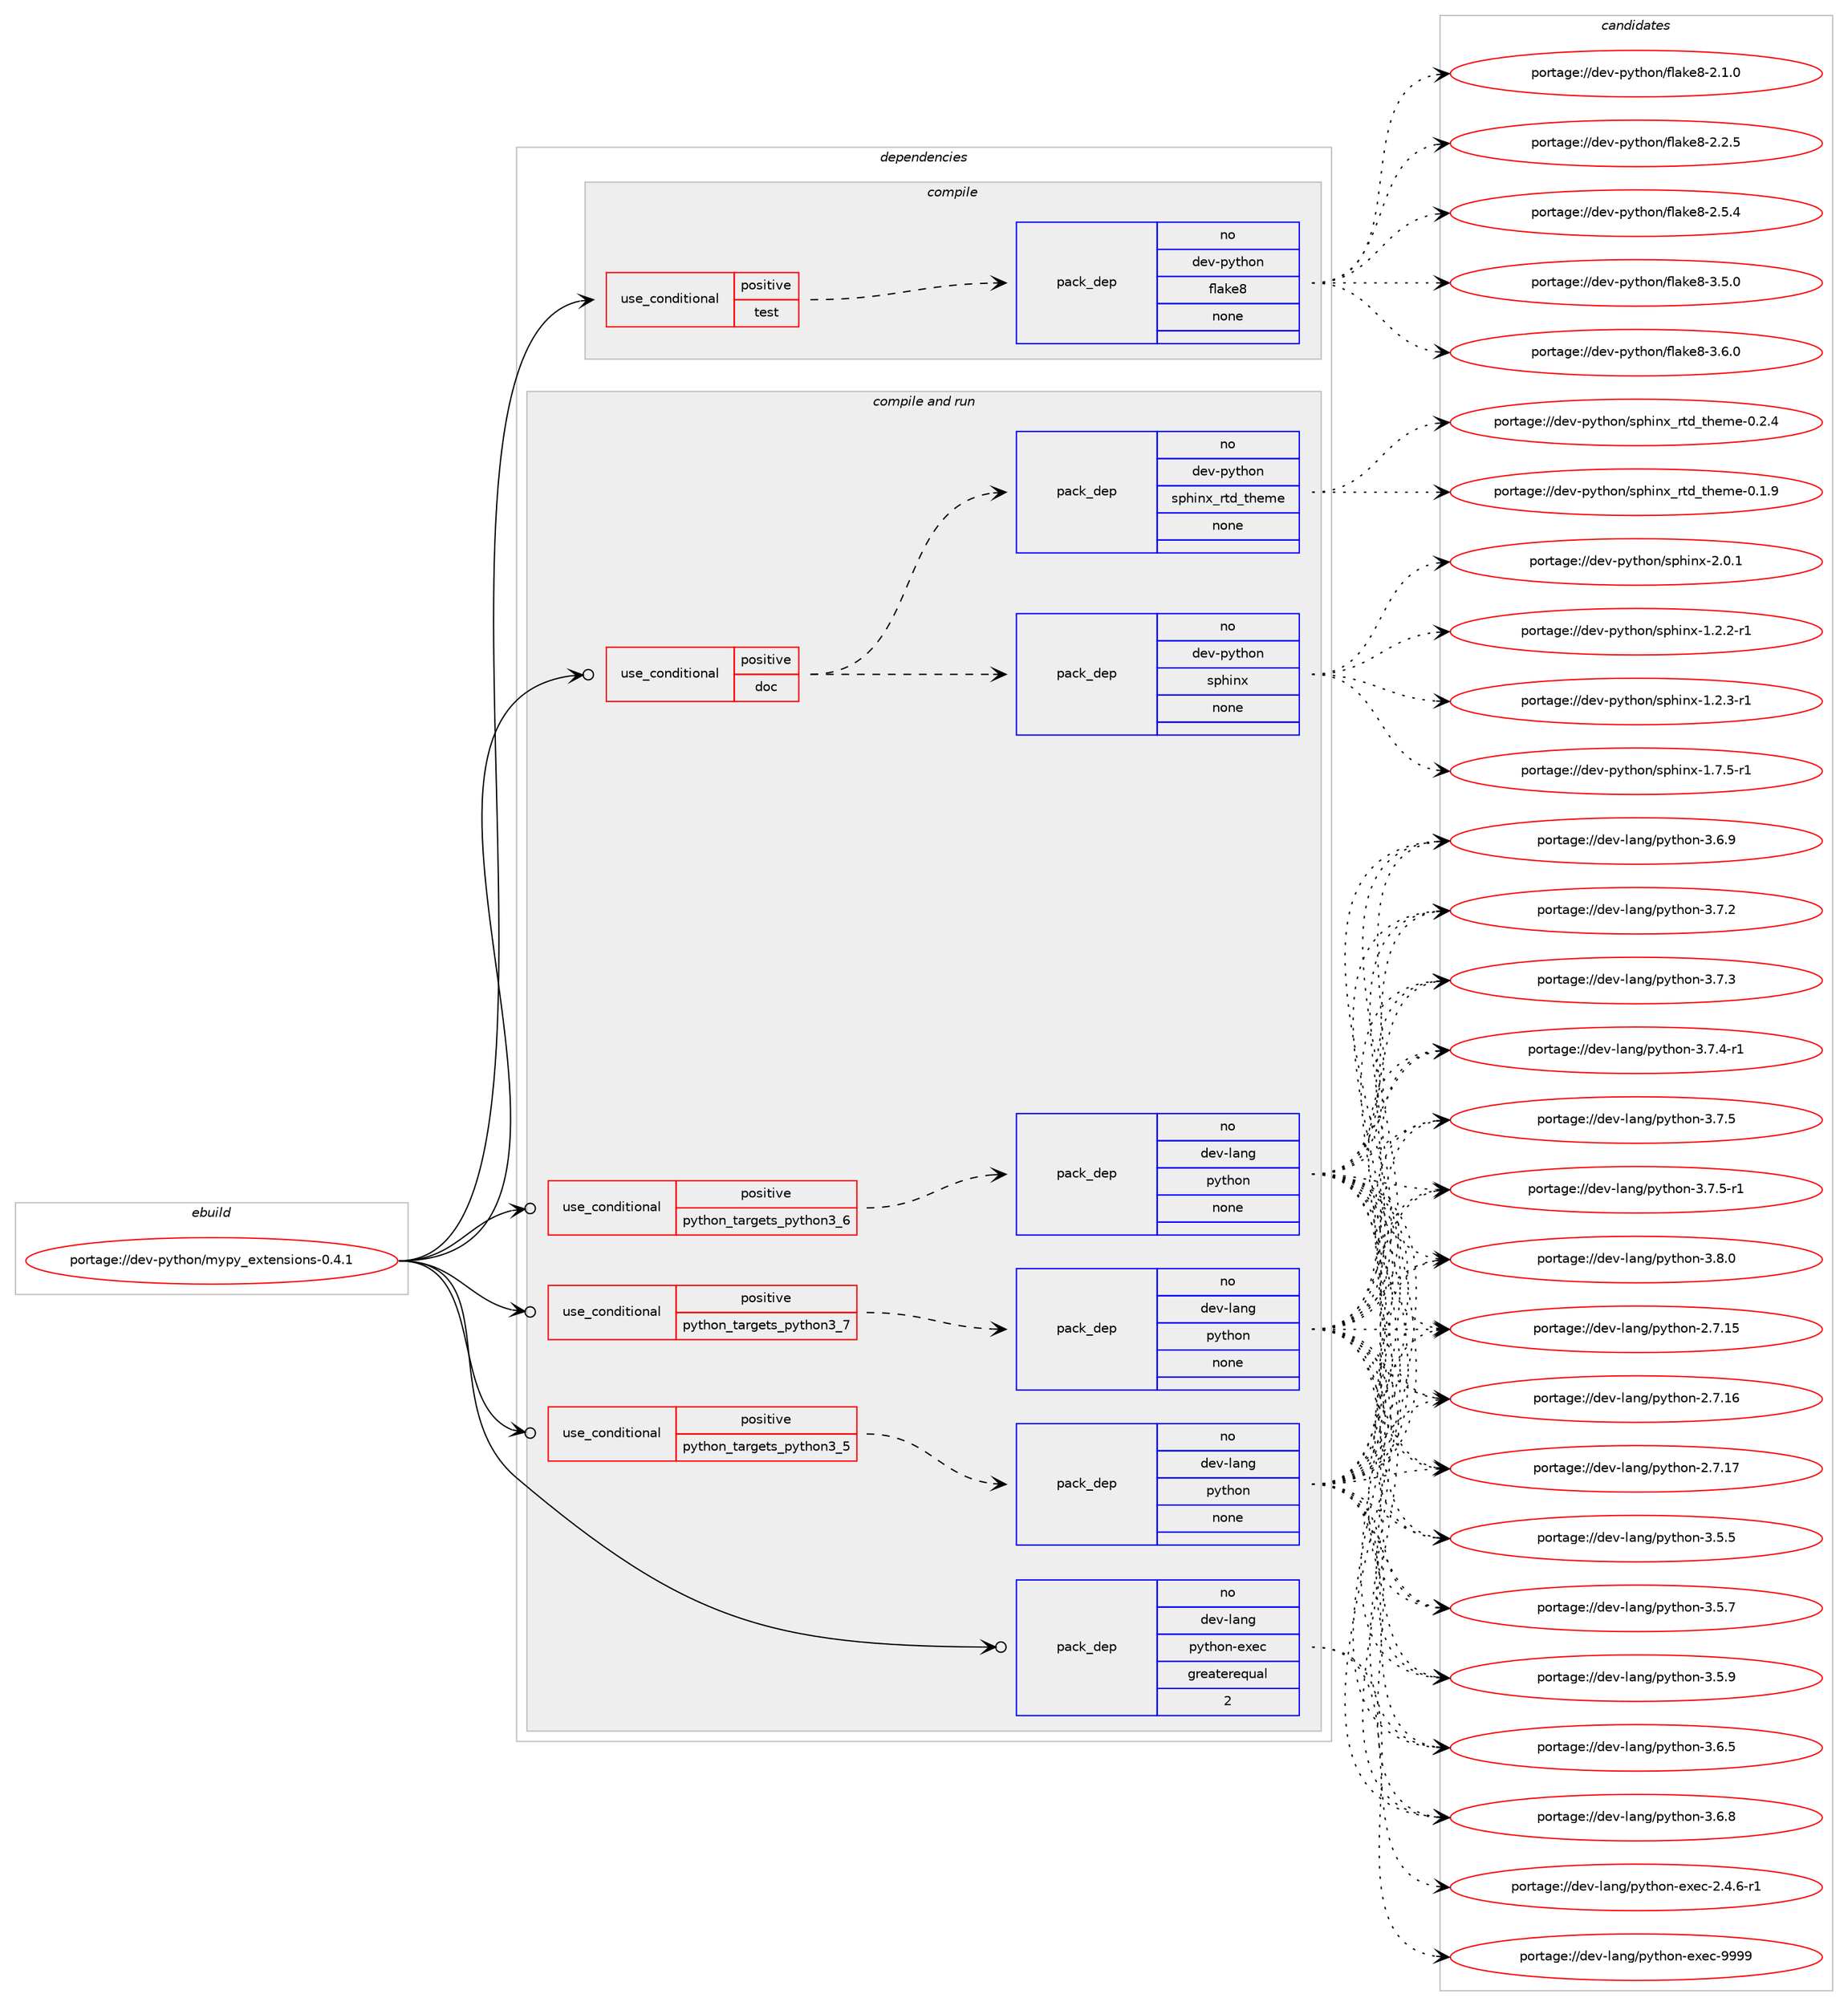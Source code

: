 digraph prolog {

# *************
# Graph options
# *************

newrank=true;
concentrate=true;
compound=true;
graph [rankdir=LR,fontname=Helvetica,fontsize=10,ranksep=1.5];#, ranksep=2.5, nodesep=0.2];
edge  [arrowhead=vee];
node  [fontname=Helvetica,fontsize=10];

# **********
# The ebuild
# **********

subgraph cluster_leftcol {
color=gray;
rank=same;
label=<<i>ebuild</i>>;
id [label="portage://dev-python/mypy_extensions-0.4.1", color=red, width=4, href="../dev-python/mypy_extensions-0.4.1.svg"];
}

# ****************
# The dependencies
# ****************

subgraph cluster_midcol {
color=gray;
label=<<i>dependencies</i>>;
subgraph cluster_compile {
fillcolor="#eeeeee";
style=filled;
label=<<i>compile</i>>;
subgraph cond32083 {
dependency150457 [label=<<TABLE BORDER="0" CELLBORDER="1" CELLSPACING="0" CELLPADDING="4"><TR><TD ROWSPAN="3" CELLPADDING="10">use_conditional</TD></TR><TR><TD>positive</TD></TR><TR><TD>test</TD></TR></TABLE>>, shape=none, color=red];
subgraph pack115048 {
dependency150458 [label=<<TABLE BORDER="0" CELLBORDER="1" CELLSPACING="0" CELLPADDING="4" WIDTH="220"><TR><TD ROWSPAN="6" CELLPADDING="30">pack_dep</TD></TR><TR><TD WIDTH="110">no</TD></TR><TR><TD>dev-python</TD></TR><TR><TD>flake8</TD></TR><TR><TD>none</TD></TR><TR><TD></TD></TR></TABLE>>, shape=none, color=blue];
}
dependency150457:e -> dependency150458:w [weight=20,style="dashed",arrowhead="vee"];
}
id:e -> dependency150457:w [weight=20,style="solid",arrowhead="vee"];
}
subgraph cluster_compileandrun {
fillcolor="#eeeeee";
style=filled;
label=<<i>compile and run</i>>;
subgraph cond32084 {
dependency150459 [label=<<TABLE BORDER="0" CELLBORDER="1" CELLSPACING="0" CELLPADDING="4"><TR><TD ROWSPAN="3" CELLPADDING="10">use_conditional</TD></TR><TR><TD>positive</TD></TR><TR><TD>doc</TD></TR></TABLE>>, shape=none, color=red];
subgraph pack115049 {
dependency150460 [label=<<TABLE BORDER="0" CELLBORDER="1" CELLSPACING="0" CELLPADDING="4" WIDTH="220"><TR><TD ROWSPAN="6" CELLPADDING="30">pack_dep</TD></TR><TR><TD WIDTH="110">no</TD></TR><TR><TD>dev-python</TD></TR><TR><TD>sphinx</TD></TR><TR><TD>none</TD></TR><TR><TD></TD></TR></TABLE>>, shape=none, color=blue];
}
dependency150459:e -> dependency150460:w [weight=20,style="dashed",arrowhead="vee"];
subgraph pack115050 {
dependency150461 [label=<<TABLE BORDER="0" CELLBORDER="1" CELLSPACING="0" CELLPADDING="4" WIDTH="220"><TR><TD ROWSPAN="6" CELLPADDING="30">pack_dep</TD></TR><TR><TD WIDTH="110">no</TD></TR><TR><TD>dev-python</TD></TR><TR><TD>sphinx_rtd_theme</TD></TR><TR><TD>none</TD></TR><TR><TD></TD></TR></TABLE>>, shape=none, color=blue];
}
dependency150459:e -> dependency150461:w [weight=20,style="dashed",arrowhead="vee"];
}
id:e -> dependency150459:w [weight=20,style="solid",arrowhead="odotvee"];
subgraph cond32085 {
dependency150462 [label=<<TABLE BORDER="0" CELLBORDER="1" CELLSPACING="0" CELLPADDING="4"><TR><TD ROWSPAN="3" CELLPADDING="10">use_conditional</TD></TR><TR><TD>positive</TD></TR><TR><TD>python_targets_python3_5</TD></TR></TABLE>>, shape=none, color=red];
subgraph pack115051 {
dependency150463 [label=<<TABLE BORDER="0" CELLBORDER="1" CELLSPACING="0" CELLPADDING="4" WIDTH="220"><TR><TD ROWSPAN="6" CELLPADDING="30">pack_dep</TD></TR><TR><TD WIDTH="110">no</TD></TR><TR><TD>dev-lang</TD></TR><TR><TD>python</TD></TR><TR><TD>none</TD></TR><TR><TD></TD></TR></TABLE>>, shape=none, color=blue];
}
dependency150462:e -> dependency150463:w [weight=20,style="dashed",arrowhead="vee"];
}
id:e -> dependency150462:w [weight=20,style="solid",arrowhead="odotvee"];
subgraph cond32086 {
dependency150464 [label=<<TABLE BORDER="0" CELLBORDER="1" CELLSPACING="0" CELLPADDING="4"><TR><TD ROWSPAN="3" CELLPADDING="10">use_conditional</TD></TR><TR><TD>positive</TD></TR><TR><TD>python_targets_python3_6</TD></TR></TABLE>>, shape=none, color=red];
subgraph pack115052 {
dependency150465 [label=<<TABLE BORDER="0" CELLBORDER="1" CELLSPACING="0" CELLPADDING="4" WIDTH="220"><TR><TD ROWSPAN="6" CELLPADDING="30">pack_dep</TD></TR><TR><TD WIDTH="110">no</TD></TR><TR><TD>dev-lang</TD></TR><TR><TD>python</TD></TR><TR><TD>none</TD></TR><TR><TD></TD></TR></TABLE>>, shape=none, color=blue];
}
dependency150464:e -> dependency150465:w [weight=20,style="dashed",arrowhead="vee"];
}
id:e -> dependency150464:w [weight=20,style="solid",arrowhead="odotvee"];
subgraph cond32087 {
dependency150466 [label=<<TABLE BORDER="0" CELLBORDER="1" CELLSPACING="0" CELLPADDING="4"><TR><TD ROWSPAN="3" CELLPADDING="10">use_conditional</TD></TR><TR><TD>positive</TD></TR><TR><TD>python_targets_python3_7</TD></TR></TABLE>>, shape=none, color=red];
subgraph pack115053 {
dependency150467 [label=<<TABLE BORDER="0" CELLBORDER="1" CELLSPACING="0" CELLPADDING="4" WIDTH="220"><TR><TD ROWSPAN="6" CELLPADDING="30">pack_dep</TD></TR><TR><TD WIDTH="110">no</TD></TR><TR><TD>dev-lang</TD></TR><TR><TD>python</TD></TR><TR><TD>none</TD></TR><TR><TD></TD></TR></TABLE>>, shape=none, color=blue];
}
dependency150466:e -> dependency150467:w [weight=20,style="dashed",arrowhead="vee"];
}
id:e -> dependency150466:w [weight=20,style="solid",arrowhead="odotvee"];
subgraph pack115054 {
dependency150468 [label=<<TABLE BORDER="0" CELLBORDER="1" CELLSPACING="0" CELLPADDING="4" WIDTH="220"><TR><TD ROWSPAN="6" CELLPADDING="30">pack_dep</TD></TR><TR><TD WIDTH="110">no</TD></TR><TR><TD>dev-lang</TD></TR><TR><TD>python-exec</TD></TR><TR><TD>greaterequal</TD></TR><TR><TD>2</TD></TR></TABLE>>, shape=none, color=blue];
}
id:e -> dependency150468:w [weight=20,style="solid",arrowhead="odotvee"];
}
subgraph cluster_run {
fillcolor="#eeeeee";
style=filled;
label=<<i>run</i>>;
}
}

# **************
# The candidates
# **************

subgraph cluster_choices {
rank=same;
color=gray;
label=<<i>candidates</i>>;

subgraph choice115048 {
color=black;
nodesep=1;
choiceportage10010111845112121116104111110471021089710710156455046494648 [label="portage://dev-python/flake8-2.1.0", color=red, width=4,href="../dev-python/flake8-2.1.0.svg"];
choiceportage10010111845112121116104111110471021089710710156455046504653 [label="portage://dev-python/flake8-2.2.5", color=red, width=4,href="../dev-python/flake8-2.2.5.svg"];
choiceportage10010111845112121116104111110471021089710710156455046534652 [label="portage://dev-python/flake8-2.5.4", color=red, width=4,href="../dev-python/flake8-2.5.4.svg"];
choiceportage10010111845112121116104111110471021089710710156455146534648 [label="portage://dev-python/flake8-3.5.0", color=red, width=4,href="../dev-python/flake8-3.5.0.svg"];
choiceportage10010111845112121116104111110471021089710710156455146544648 [label="portage://dev-python/flake8-3.6.0", color=red, width=4,href="../dev-python/flake8-3.6.0.svg"];
dependency150458:e -> choiceportage10010111845112121116104111110471021089710710156455046494648:w [style=dotted,weight="100"];
dependency150458:e -> choiceportage10010111845112121116104111110471021089710710156455046504653:w [style=dotted,weight="100"];
dependency150458:e -> choiceportage10010111845112121116104111110471021089710710156455046534652:w [style=dotted,weight="100"];
dependency150458:e -> choiceportage10010111845112121116104111110471021089710710156455146534648:w [style=dotted,weight="100"];
dependency150458:e -> choiceportage10010111845112121116104111110471021089710710156455146544648:w [style=dotted,weight="100"];
}
subgraph choice115049 {
color=black;
nodesep=1;
choiceportage10010111845112121116104111110471151121041051101204549465046504511449 [label="portage://dev-python/sphinx-1.2.2-r1", color=red, width=4,href="../dev-python/sphinx-1.2.2-r1.svg"];
choiceportage10010111845112121116104111110471151121041051101204549465046514511449 [label="portage://dev-python/sphinx-1.2.3-r1", color=red, width=4,href="../dev-python/sphinx-1.2.3-r1.svg"];
choiceportage10010111845112121116104111110471151121041051101204549465546534511449 [label="portage://dev-python/sphinx-1.7.5-r1", color=red, width=4,href="../dev-python/sphinx-1.7.5-r1.svg"];
choiceportage1001011184511212111610411111047115112104105110120455046484649 [label="portage://dev-python/sphinx-2.0.1", color=red, width=4,href="../dev-python/sphinx-2.0.1.svg"];
dependency150460:e -> choiceportage10010111845112121116104111110471151121041051101204549465046504511449:w [style=dotted,weight="100"];
dependency150460:e -> choiceportage10010111845112121116104111110471151121041051101204549465046514511449:w [style=dotted,weight="100"];
dependency150460:e -> choiceportage10010111845112121116104111110471151121041051101204549465546534511449:w [style=dotted,weight="100"];
dependency150460:e -> choiceportage1001011184511212111610411111047115112104105110120455046484649:w [style=dotted,weight="100"];
}
subgraph choice115050 {
color=black;
nodesep=1;
choiceportage10010111845112121116104111110471151121041051101209511411610095116104101109101454846494657 [label="portage://dev-python/sphinx_rtd_theme-0.1.9", color=red, width=4,href="../dev-python/sphinx_rtd_theme-0.1.9.svg"];
choiceportage10010111845112121116104111110471151121041051101209511411610095116104101109101454846504652 [label="portage://dev-python/sphinx_rtd_theme-0.2.4", color=red, width=4,href="../dev-python/sphinx_rtd_theme-0.2.4.svg"];
dependency150461:e -> choiceportage10010111845112121116104111110471151121041051101209511411610095116104101109101454846494657:w [style=dotted,weight="100"];
dependency150461:e -> choiceportage10010111845112121116104111110471151121041051101209511411610095116104101109101454846504652:w [style=dotted,weight="100"];
}
subgraph choice115051 {
color=black;
nodesep=1;
choiceportage10010111845108971101034711212111610411111045504655464953 [label="portage://dev-lang/python-2.7.15", color=red, width=4,href="../dev-lang/python-2.7.15.svg"];
choiceportage10010111845108971101034711212111610411111045504655464954 [label="portage://dev-lang/python-2.7.16", color=red, width=4,href="../dev-lang/python-2.7.16.svg"];
choiceportage10010111845108971101034711212111610411111045504655464955 [label="portage://dev-lang/python-2.7.17", color=red, width=4,href="../dev-lang/python-2.7.17.svg"];
choiceportage100101118451089711010347112121116104111110455146534653 [label="portage://dev-lang/python-3.5.5", color=red, width=4,href="../dev-lang/python-3.5.5.svg"];
choiceportage100101118451089711010347112121116104111110455146534655 [label="portage://dev-lang/python-3.5.7", color=red, width=4,href="../dev-lang/python-3.5.7.svg"];
choiceportage100101118451089711010347112121116104111110455146534657 [label="portage://dev-lang/python-3.5.9", color=red, width=4,href="../dev-lang/python-3.5.9.svg"];
choiceportage100101118451089711010347112121116104111110455146544653 [label="portage://dev-lang/python-3.6.5", color=red, width=4,href="../dev-lang/python-3.6.5.svg"];
choiceportage100101118451089711010347112121116104111110455146544656 [label="portage://dev-lang/python-3.6.8", color=red, width=4,href="../dev-lang/python-3.6.8.svg"];
choiceportage100101118451089711010347112121116104111110455146544657 [label="portage://dev-lang/python-3.6.9", color=red, width=4,href="../dev-lang/python-3.6.9.svg"];
choiceportage100101118451089711010347112121116104111110455146554650 [label="portage://dev-lang/python-3.7.2", color=red, width=4,href="../dev-lang/python-3.7.2.svg"];
choiceportage100101118451089711010347112121116104111110455146554651 [label="portage://dev-lang/python-3.7.3", color=red, width=4,href="../dev-lang/python-3.7.3.svg"];
choiceportage1001011184510897110103471121211161041111104551465546524511449 [label="portage://dev-lang/python-3.7.4-r1", color=red, width=4,href="../dev-lang/python-3.7.4-r1.svg"];
choiceportage100101118451089711010347112121116104111110455146554653 [label="portage://dev-lang/python-3.7.5", color=red, width=4,href="../dev-lang/python-3.7.5.svg"];
choiceportage1001011184510897110103471121211161041111104551465546534511449 [label="portage://dev-lang/python-3.7.5-r1", color=red, width=4,href="../dev-lang/python-3.7.5-r1.svg"];
choiceportage100101118451089711010347112121116104111110455146564648 [label="portage://dev-lang/python-3.8.0", color=red, width=4,href="../dev-lang/python-3.8.0.svg"];
dependency150463:e -> choiceportage10010111845108971101034711212111610411111045504655464953:w [style=dotted,weight="100"];
dependency150463:e -> choiceportage10010111845108971101034711212111610411111045504655464954:w [style=dotted,weight="100"];
dependency150463:e -> choiceportage10010111845108971101034711212111610411111045504655464955:w [style=dotted,weight="100"];
dependency150463:e -> choiceportage100101118451089711010347112121116104111110455146534653:w [style=dotted,weight="100"];
dependency150463:e -> choiceportage100101118451089711010347112121116104111110455146534655:w [style=dotted,weight="100"];
dependency150463:e -> choiceportage100101118451089711010347112121116104111110455146534657:w [style=dotted,weight="100"];
dependency150463:e -> choiceportage100101118451089711010347112121116104111110455146544653:w [style=dotted,weight="100"];
dependency150463:e -> choiceportage100101118451089711010347112121116104111110455146544656:w [style=dotted,weight="100"];
dependency150463:e -> choiceportage100101118451089711010347112121116104111110455146544657:w [style=dotted,weight="100"];
dependency150463:e -> choiceportage100101118451089711010347112121116104111110455146554650:w [style=dotted,weight="100"];
dependency150463:e -> choiceportage100101118451089711010347112121116104111110455146554651:w [style=dotted,weight="100"];
dependency150463:e -> choiceportage1001011184510897110103471121211161041111104551465546524511449:w [style=dotted,weight="100"];
dependency150463:e -> choiceportage100101118451089711010347112121116104111110455146554653:w [style=dotted,weight="100"];
dependency150463:e -> choiceportage1001011184510897110103471121211161041111104551465546534511449:w [style=dotted,weight="100"];
dependency150463:e -> choiceportage100101118451089711010347112121116104111110455146564648:w [style=dotted,weight="100"];
}
subgraph choice115052 {
color=black;
nodesep=1;
choiceportage10010111845108971101034711212111610411111045504655464953 [label="portage://dev-lang/python-2.7.15", color=red, width=4,href="../dev-lang/python-2.7.15.svg"];
choiceportage10010111845108971101034711212111610411111045504655464954 [label="portage://dev-lang/python-2.7.16", color=red, width=4,href="../dev-lang/python-2.7.16.svg"];
choiceportage10010111845108971101034711212111610411111045504655464955 [label="portage://dev-lang/python-2.7.17", color=red, width=4,href="../dev-lang/python-2.7.17.svg"];
choiceportage100101118451089711010347112121116104111110455146534653 [label="portage://dev-lang/python-3.5.5", color=red, width=4,href="../dev-lang/python-3.5.5.svg"];
choiceportage100101118451089711010347112121116104111110455146534655 [label="portage://dev-lang/python-3.5.7", color=red, width=4,href="../dev-lang/python-3.5.7.svg"];
choiceportage100101118451089711010347112121116104111110455146534657 [label="portage://dev-lang/python-3.5.9", color=red, width=4,href="../dev-lang/python-3.5.9.svg"];
choiceportage100101118451089711010347112121116104111110455146544653 [label="portage://dev-lang/python-3.6.5", color=red, width=4,href="../dev-lang/python-3.6.5.svg"];
choiceportage100101118451089711010347112121116104111110455146544656 [label="portage://dev-lang/python-3.6.8", color=red, width=4,href="../dev-lang/python-3.6.8.svg"];
choiceportage100101118451089711010347112121116104111110455146544657 [label="portage://dev-lang/python-3.6.9", color=red, width=4,href="../dev-lang/python-3.6.9.svg"];
choiceportage100101118451089711010347112121116104111110455146554650 [label="portage://dev-lang/python-3.7.2", color=red, width=4,href="../dev-lang/python-3.7.2.svg"];
choiceportage100101118451089711010347112121116104111110455146554651 [label="portage://dev-lang/python-3.7.3", color=red, width=4,href="../dev-lang/python-3.7.3.svg"];
choiceportage1001011184510897110103471121211161041111104551465546524511449 [label="portage://dev-lang/python-3.7.4-r1", color=red, width=4,href="../dev-lang/python-3.7.4-r1.svg"];
choiceportage100101118451089711010347112121116104111110455146554653 [label="portage://dev-lang/python-3.7.5", color=red, width=4,href="../dev-lang/python-3.7.5.svg"];
choiceportage1001011184510897110103471121211161041111104551465546534511449 [label="portage://dev-lang/python-3.7.5-r1", color=red, width=4,href="../dev-lang/python-3.7.5-r1.svg"];
choiceportage100101118451089711010347112121116104111110455146564648 [label="portage://dev-lang/python-3.8.0", color=red, width=4,href="../dev-lang/python-3.8.0.svg"];
dependency150465:e -> choiceportage10010111845108971101034711212111610411111045504655464953:w [style=dotted,weight="100"];
dependency150465:e -> choiceportage10010111845108971101034711212111610411111045504655464954:w [style=dotted,weight="100"];
dependency150465:e -> choiceportage10010111845108971101034711212111610411111045504655464955:w [style=dotted,weight="100"];
dependency150465:e -> choiceportage100101118451089711010347112121116104111110455146534653:w [style=dotted,weight="100"];
dependency150465:e -> choiceportage100101118451089711010347112121116104111110455146534655:w [style=dotted,weight="100"];
dependency150465:e -> choiceportage100101118451089711010347112121116104111110455146534657:w [style=dotted,weight="100"];
dependency150465:e -> choiceportage100101118451089711010347112121116104111110455146544653:w [style=dotted,weight="100"];
dependency150465:e -> choiceportage100101118451089711010347112121116104111110455146544656:w [style=dotted,weight="100"];
dependency150465:e -> choiceportage100101118451089711010347112121116104111110455146544657:w [style=dotted,weight="100"];
dependency150465:e -> choiceportage100101118451089711010347112121116104111110455146554650:w [style=dotted,weight="100"];
dependency150465:e -> choiceportage100101118451089711010347112121116104111110455146554651:w [style=dotted,weight="100"];
dependency150465:e -> choiceportage1001011184510897110103471121211161041111104551465546524511449:w [style=dotted,weight="100"];
dependency150465:e -> choiceportage100101118451089711010347112121116104111110455146554653:w [style=dotted,weight="100"];
dependency150465:e -> choiceportage1001011184510897110103471121211161041111104551465546534511449:w [style=dotted,weight="100"];
dependency150465:e -> choiceportage100101118451089711010347112121116104111110455146564648:w [style=dotted,weight="100"];
}
subgraph choice115053 {
color=black;
nodesep=1;
choiceportage10010111845108971101034711212111610411111045504655464953 [label="portage://dev-lang/python-2.7.15", color=red, width=4,href="../dev-lang/python-2.7.15.svg"];
choiceportage10010111845108971101034711212111610411111045504655464954 [label="portage://dev-lang/python-2.7.16", color=red, width=4,href="../dev-lang/python-2.7.16.svg"];
choiceportage10010111845108971101034711212111610411111045504655464955 [label="portage://dev-lang/python-2.7.17", color=red, width=4,href="../dev-lang/python-2.7.17.svg"];
choiceportage100101118451089711010347112121116104111110455146534653 [label="portage://dev-lang/python-3.5.5", color=red, width=4,href="../dev-lang/python-3.5.5.svg"];
choiceportage100101118451089711010347112121116104111110455146534655 [label="portage://dev-lang/python-3.5.7", color=red, width=4,href="../dev-lang/python-3.5.7.svg"];
choiceportage100101118451089711010347112121116104111110455146534657 [label="portage://dev-lang/python-3.5.9", color=red, width=4,href="../dev-lang/python-3.5.9.svg"];
choiceportage100101118451089711010347112121116104111110455146544653 [label="portage://dev-lang/python-3.6.5", color=red, width=4,href="../dev-lang/python-3.6.5.svg"];
choiceportage100101118451089711010347112121116104111110455146544656 [label="portage://dev-lang/python-3.6.8", color=red, width=4,href="../dev-lang/python-3.6.8.svg"];
choiceportage100101118451089711010347112121116104111110455146544657 [label="portage://dev-lang/python-3.6.9", color=red, width=4,href="../dev-lang/python-3.6.9.svg"];
choiceportage100101118451089711010347112121116104111110455146554650 [label="portage://dev-lang/python-3.7.2", color=red, width=4,href="../dev-lang/python-3.7.2.svg"];
choiceportage100101118451089711010347112121116104111110455146554651 [label="portage://dev-lang/python-3.7.3", color=red, width=4,href="../dev-lang/python-3.7.3.svg"];
choiceportage1001011184510897110103471121211161041111104551465546524511449 [label="portage://dev-lang/python-3.7.4-r1", color=red, width=4,href="../dev-lang/python-3.7.4-r1.svg"];
choiceportage100101118451089711010347112121116104111110455146554653 [label="portage://dev-lang/python-3.7.5", color=red, width=4,href="../dev-lang/python-3.7.5.svg"];
choiceportage1001011184510897110103471121211161041111104551465546534511449 [label="portage://dev-lang/python-3.7.5-r1", color=red, width=4,href="../dev-lang/python-3.7.5-r1.svg"];
choiceportage100101118451089711010347112121116104111110455146564648 [label="portage://dev-lang/python-3.8.0", color=red, width=4,href="../dev-lang/python-3.8.0.svg"];
dependency150467:e -> choiceportage10010111845108971101034711212111610411111045504655464953:w [style=dotted,weight="100"];
dependency150467:e -> choiceportage10010111845108971101034711212111610411111045504655464954:w [style=dotted,weight="100"];
dependency150467:e -> choiceportage10010111845108971101034711212111610411111045504655464955:w [style=dotted,weight="100"];
dependency150467:e -> choiceportage100101118451089711010347112121116104111110455146534653:w [style=dotted,weight="100"];
dependency150467:e -> choiceportage100101118451089711010347112121116104111110455146534655:w [style=dotted,weight="100"];
dependency150467:e -> choiceportage100101118451089711010347112121116104111110455146534657:w [style=dotted,weight="100"];
dependency150467:e -> choiceportage100101118451089711010347112121116104111110455146544653:w [style=dotted,weight="100"];
dependency150467:e -> choiceportage100101118451089711010347112121116104111110455146544656:w [style=dotted,weight="100"];
dependency150467:e -> choiceportage100101118451089711010347112121116104111110455146544657:w [style=dotted,weight="100"];
dependency150467:e -> choiceportage100101118451089711010347112121116104111110455146554650:w [style=dotted,weight="100"];
dependency150467:e -> choiceportage100101118451089711010347112121116104111110455146554651:w [style=dotted,weight="100"];
dependency150467:e -> choiceportage1001011184510897110103471121211161041111104551465546524511449:w [style=dotted,weight="100"];
dependency150467:e -> choiceportage100101118451089711010347112121116104111110455146554653:w [style=dotted,weight="100"];
dependency150467:e -> choiceportage1001011184510897110103471121211161041111104551465546534511449:w [style=dotted,weight="100"];
dependency150467:e -> choiceportage100101118451089711010347112121116104111110455146564648:w [style=dotted,weight="100"];
}
subgraph choice115054 {
color=black;
nodesep=1;
choiceportage10010111845108971101034711212111610411111045101120101994550465246544511449 [label="portage://dev-lang/python-exec-2.4.6-r1", color=red, width=4,href="../dev-lang/python-exec-2.4.6-r1.svg"];
choiceportage10010111845108971101034711212111610411111045101120101994557575757 [label="portage://dev-lang/python-exec-9999", color=red, width=4,href="../dev-lang/python-exec-9999.svg"];
dependency150468:e -> choiceportage10010111845108971101034711212111610411111045101120101994550465246544511449:w [style=dotted,weight="100"];
dependency150468:e -> choiceportage10010111845108971101034711212111610411111045101120101994557575757:w [style=dotted,weight="100"];
}
}

}
